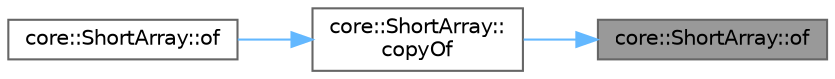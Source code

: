 digraph "core::ShortArray::of"
{
 // INTERACTIVE_SVG=YES
 // LATEX_PDF_SIZE
  bgcolor="transparent";
  edge [fontname=Helvetica,fontsize=10,labelfontname=Helvetica,labelfontsize=10];
  node [fontname=Helvetica,fontsize=10,shape=box,height=0.2,width=0.4];
  rankdir="RL";
  Node1 [id="Node000001",label="core::ShortArray::of",height=0.2,width=0.4,color="gray40", fillcolor="grey60", style="filled", fontcolor="black",tooltip="Obtains newly created empty array."];
  Node1 -> Node2 [id="edge1_Node000001_Node000002",dir="back",color="steelblue1",style="solid",tooltip=" "];
  Node2 [id="Node000002",label="core::ShortArray::\lcopyOf",height=0.2,width=0.4,color="grey40", fillcolor="white", style="filled",URL="$d7/d12/a00911.html#a581779363d14acbe973cd1923126a57e",tooltip="Obtain newly created ShortArray instance with primitive short array, such as int8_t[],..."];
  Node2 -> Node3 [id="edge2_Node000002_Node000003",dir="back",color="steelblue1",style="solid",tooltip=" "];
  Node3 [id="Node000003",label="core::ShortArray::of",height=0.2,width=0.4,color="grey40", fillcolor="white", style="filled",URL="$d7/d12/a00911.html#abb4a1bf61fb898c7e890f2a36b2d9e73",tooltip="Obtain newly created ShortArray instance with given shorts values or code points."];
}
